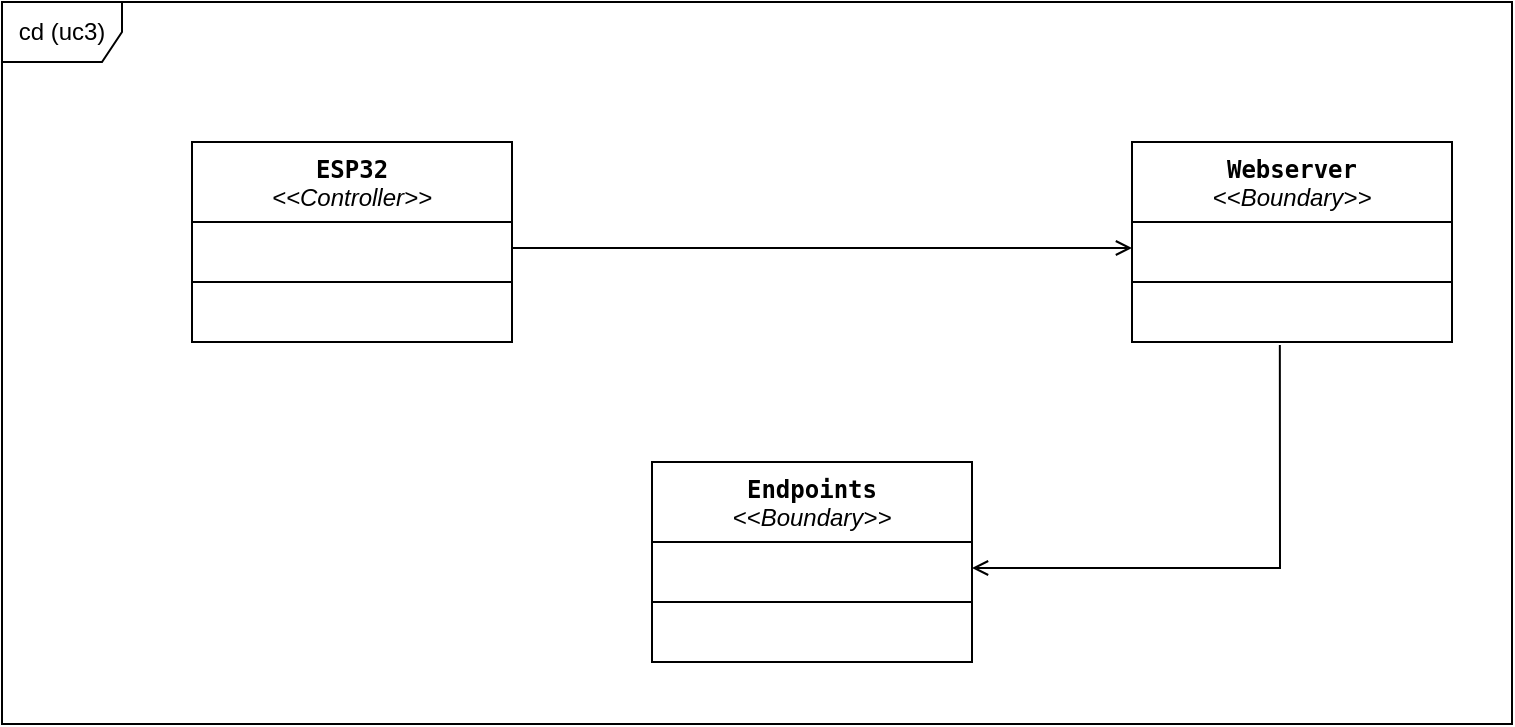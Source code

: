 <mxfile version="25.0.3">
  <diagram name="Side-1" id="Vd6COYWiYJADmGcGyxh_">
    <mxGraphModel grid="0" page="1" gridSize="10" guides="1" tooltips="1" connect="1" arrows="1" fold="1" pageScale="1" pageWidth="827" pageHeight="1169" math="0" shadow="0">
      <root>
        <mxCell id="0" />
        <mxCell id="1" parent="0" />
        <mxCell id="RXK3jhnPTijUpYCiUrcx-1" value="&lt;div&gt;&lt;font face=&quot;monospace&quot;&gt;ESP32&lt;/font&gt;&lt;/div&gt;&lt;div&gt;&lt;i style=&quot;font-weight: normal;&quot;&gt;&amp;lt;&amp;lt;Controller&amp;gt;&amp;gt;&lt;/i&gt;&lt;/div&gt;" style="swimlane;fontStyle=1;align=center;verticalAlign=top;childLayout=stackLayout;horizontal=1;startSize=40;horizontalStack=0;resizeParent=1;resizeParentMax=0;resizeLast=0;collapsible=1;marginBottom=0;whiteSpace=wrap;html=1;" vertex="1" parent="1">
          <mxGeometry x="160" y="180" width="160" height="100" as="geometry" />
        </mxCell>
        <mxCell id="RXK3jhnPTijUpYCiUrcx-2" value="&amp;nbsp;" style="text;strokeColor=none;fillColor=none;align=left;verticalAlign=top;spacingLeft=4;spacingRight=4;overflow=hidden;rotatable=0;points=[[0,0.5],[1,0.5]];portConstraint=eastwest;whiteSpace=wrap;html=1;" vertex="1" parent="RXK3jhnPTijUpYCiUrcx-1">
          <mxGeometry y="40" width="160" height="26" as="geometry" />
        </mxCell>
        <mxCell id="RXK3jhnPTijUpYCiUrcx-3" value="" style="line;strokeWidth=1;fillColor=none;align=left;verticalAlign=middle;spacingTop=-1;spacingLeft=3;spacingRight=3;rotatable=0;labelPosition=right;points=[];portConstraint=eastwest;strokeColor=inherit;" vertex="1" parent="RXK3jhnPTijUpYCiUrcx-1">
          <mxGeometry y="66" width="160" height="8" as="geometry" />
        </mxCell>
        <mxCell id="RXK3jhnPTijUpYCiUrcx-4" value="&amp;nbsp;" style="text;strokeColor=none;fillColor=none;align=left;verticalAlign=top;spacingLeft=4;spacingRight=4;overflow=hidden;rotatable=0;points=[[0,0.5],[1,0.5]];portConstraint=eastwest;whiteSpace=wrap;html=1;" vertex="1" parent="RXK3jhnPTijUpYCiUrcx-1">
          <mxGeometry y="74" width="160" height="26" as="geometry" />
        </mxCell>
        <mxCell id="MrEg_15_JAVjr_X3Xe6J-1" value="&lt;code&gt;Endpoints&lt;/code&gt;&lt;br&gt;&lt;div&gt;&lt;span style=&quot;font-weight: normal;&quot;&gt;&lt;i&gt;&amp;lt;&amp;lt;Boundary&amp;gt;&amp;gt;&lt;/i&gt;&lt;/span&gt;&lt;/div&gt;" style="swimlane;fontStyle=1;align=center;verticalAlign=top;childLayout=stackLayout;horizontal=1;startSize=40;horizontalStack=0;resizeParent=1;resizeParentMax=0;resizeLast=0;collapsible=1;marginBottom=0;whiteSpace=wrap;html=1;" vertex="1" parent="1">
          <mxGeometry x="390" y="340" width="160" height="100" as="geometry" />
        </mxCell>
        <mxCell id="MrEg_15_JAVjr_X3Xe6J-2" value="&amp;nbsp;" style="text;strokeColor=none;fillColor=none;align=left;verticalAlign=top;spacingLeft=4;spacingRight=4;overflow=hidden;rotatable=0;points=[[0,0.5],[1,0.5]];portConstraint=eastwest;whiteSpace=wrap;html=1;" vertex="1" parent="MrEg_15_JAVjr_X3Xe6J-1">
          <mxGeometry y="40" width="160" height="26" as="geometry" />
        </mxCell>
        <mxCell id="MrEg_15_JAVjr_X3Xe6J-3" value="" style="line;strokeWidth=1;fillColor=none;align=left;verticalAlign=middle;spacingTop=-1;spacingLeft=3;spacingRight=3;rotatable=0;labelPosition=right;points=[];portConstraint=eastwest;strokeColor=inherit;" vertex="1" parent="MrEg_15_JAVjr_X3Xe6J-1">
          <mxGeometry y="66" width="160" height="8" as="geometry" />
        </mxCell>
        <mxCell id="MrEg_15_JAVjr_X3Xe6J-4" value="&amp;nbsp;" style="text;strokeColor=none;fillColor=none;align=left;verticalAlign=top;spacingLeft=4;spacingRight=4;overflow=hidden;rotatable=0;points=[[0,0.5],[1,0.5]];portConstraint=eastwest;whiteSpace=wrap;html=1;" vertex="1" parent="MrEg_15_JAVjr_X3Xe6J-1">
          <mxGeometry y="74" width="160" height="26" as="geometry" />
        </mxCell>
        <mxCell id="MrEg_15_JAVjr_X3Xe6J-11" value="cd (uc3)" style="shape=umlFrame;whiteSpace=wrap;html=1;pointerEvents=0;" vertex="1" parent="1">
          <mxGeometry x="65" y="110" width="755" height="361" as="geometry" />
        </mxCell>
        <mxCell id="MrEg_15_JAVjr_X3Xe6J-12" value="&lt;font face=&quot;monospace&quot;&gt;Webserver&lt;/font&gt;&lt;br&gt;&lt;div&gt;&lt;span style=&quot;font-weight: normal;&quot;&gt;&lt;i&gt;&amp;lt;&amp;lt;Boundary&amp;gt;&amp;gt;&lt;/i&gt;&lt;/span&gt;&lt;/div&gt;" style="swimlane;fontStyle=1;align=center;verticalAlign=top;childLayout=stackLayout;horizontal=1;startSize=40;horizontalStack=0;resizeParent=1;resizeParentMax=0;resizeLast=0;collapsible=1;marginBottom=0;whiteSpace=wrap;html=1;" vertex="1" parent="1">
          <mxGeometry x="630" y="180" width="160" height="100" as="geometry" />
        </mxCell>
        <mxCell id="MrEg_15_JAVjr_X3Xe6J-13" value="&amp;nbsp;" style="text;strokeColor=none;fillColor=none;align=left;verticalAlign=top;spacingLeft=4;spacingRight=4;overflow=hidden;rotatable=0;points=[[0,0.5],[1,0.5]];portConstraint=eastwest;whiteSpace=wrap;html=1;" vertex="1" parent="MrEg_15_JAVjr_X3Xe6J-12">
          <mxGeometry y="40" width="160" height="26" as="geometry" />
        </mxCell>
        <mxCell id="MrEg_15_JAVjr_X3Xe6J-14" value="" style="line;strokeWidth=1;fillColor=none;align=left;verticalAlign=middle;spacingTop=-1;spacingLeft=3;spacingRight=3;rotatable=0;labelPosition=right;points=[];portConstraint=eastwest;strokeColor=inherit;" vertex="1" parent="MrEg_15_JAVjr_X3Xe6J-12">
          <mxGeometry y="66" width="160" height="8" as="geometry" />
        </mxCell>
        <mxCell id="MrEg_15_JAVjr_X3Xe6J-15" value="&amp;nbsp;" style="text;strokeColor=none;fillColor=none;align=left;verticalAlign=top;spacingLeft=4;spacingRight=4;overflow=hidden;rotatable=0;points=[[0,0.5],[1,0.5]];portConstraint=eastwest;whiteSpace=wrap;html=1;" vertex="1" parent="MrEg_15_JAVjr_X3Xe6J-12">
          <mxGeometry y="74" width="160" height="26" as="geometry" />
        </mxCell>
        <mxCell id="MrEg_15_JAVjr_X3Xe6J-10" value="" style="endArrow=open;html=1;rounded=0;exitX=1;exitY=0.5;exitDx=0;exitDy=0;entryX=0;entryY=0.5;entryDx=0;entryDy=0;endFill=0;" edge="1" parent="1" source="RXK3jhnPTijUpYCiUrcx-2" target="MrEg_15_JAVjr_X3Xe6J-13">
          <mxGeometry width="50" height="50" relative="1" as="geometry">
            <mxPoint x="610" y="230" as="sourcePoint" />
            <mxPoint x="440" y="230" as="targetPoint" />
          </mxGeometry>
        </mxCell>
        <mxCell id="MrEg_15_JAVjr_X3Xe6J-9" value="" style="endArrow=open;html=1;rounded=0;exitX=0.462;exitY=1.057;exitDx=0;exitDy=0;entryX=1;entryY=0.5;entryDx=0;entryDy=0;endFill=0;exitPerimeter=0;" edge="1" parent="1" source="MrEg_15_JAVjr_X3Xe6J-15" target="MrEg_15_JAVjr_X3Xe6J-2">
          <mxGeometry width="50" height="50" relative="1" as="geometry">
            <mxPoint x="390" y="280" as="sourcePoint" />
            <mxPoint x="440" y="230" as="targetPoint" />
            <Array as="points">
              <mxPoint x="704" y="393" />
            </Array>
          </mxGeometry>
        </mxCell>
      </root>
    </mxGraphModel>
  </diagram>
</mxfile>
